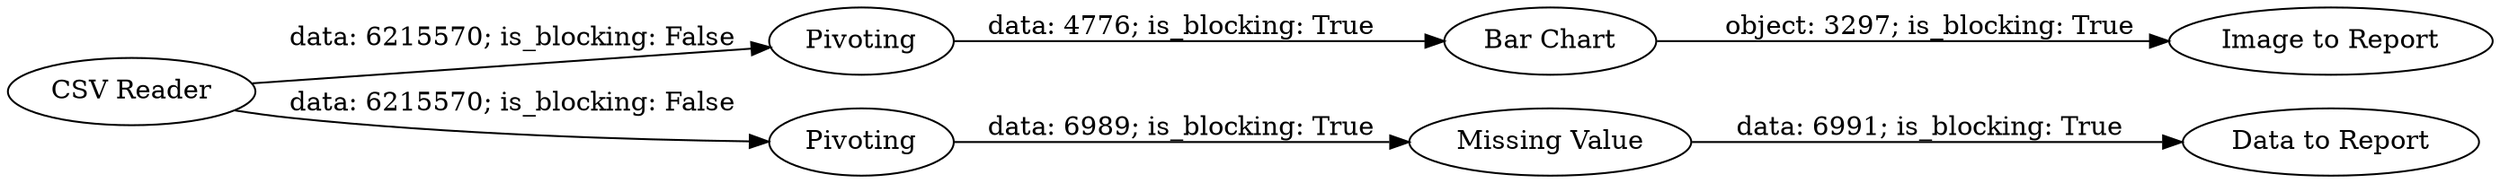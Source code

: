 digraph {
	"3818081317229985360_4" [label="Missing Value"]
	"3818081317229985360_3" [label=Pivoting]
	"3818081317229985360_2" [label=Pivoting]
	"3818081317229985360_7" [label="Image to Report"]
	"3818081317229985360_1" [label="CSV Reader"]
	"3818081317229985360_5" [label="Data to Report"]
	"3818081317229985360_6" [label="Bar Chart"]
	"3818081317229985360_3" -> "3818081317229985360_6" [label="data: 4776; is_blocking: True"]
	"3818081317229985360_4" -> "3818081317229985360_5" [label="data: 6991; is_blocking: True"]
	"3818081317229985360_1" -> "3818081317229985360_3" [label="data: 6215570; is_blocking: False"]
	"3818081317229985360_6" -> "3818081317229985360_7" [label="object: 3297; is_blocking: True"]
	"3818081317229985360_2" -> "3818081317229985360_4" [label="data: 6989; is_blocking: True"]
	"3818081317229985360_1" -> "3818081317229985360_2" [label="data: 6215570; is_blocking: False"]
	rankdir=LR
}
